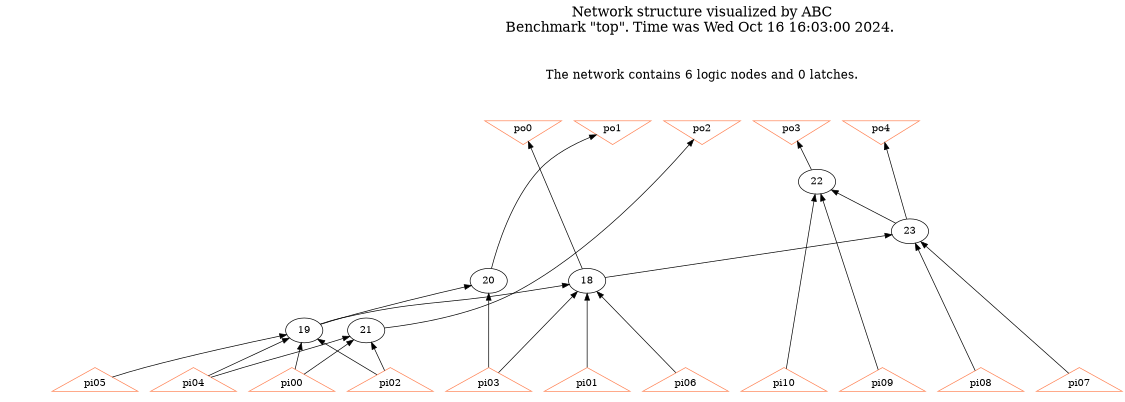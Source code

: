 # Network structure generated by ABC

digraph network {
size = "7.5,10";
center = true;
edge [dir = back];

{
  node [shape = plaintext];
  edge [style = invis];
  LevelTitle1 [label=""];
  LevelTitle2 [label=""];
  Level5 [label = ""];
  Level4 [label = ""];
  Level3 [label = ""];
  Level2 [label = ""];
  Level1 [label = ""];
  Level0 [label = ""];
  LevelTitle1 ->  LevelTitle2 ->  Level5 ->  Level4 ->  Level3 ->  Level2 ->  Level1 ->  Level0;
}

{
  rank = same;
  LevelTitle1;
  title1 [shape=plaintext,
          fontsize=20,
          fontname = "Times-Roman",
          label="Network structure visualized by ABC\nBenchmark \"top\". Time was Wed Oct 16 16:03:00 2024. "
         ];
}

{
  rank = same;
  LevelTitle2;
  title2 [shape=plaintext,
          fontsize=18,
          fontname = "Times-Roman",
          label="The network contains 6 logic nodes and 0 latches.\n"
         ];
}

{
  rank = same;
  Level5;
  Node12 [label = "po0", shape = invtriangle, color = coral, fillcolor = coral];
  Node13 [label = "po1", shape = invtriangle, color = coral, fillcolor = coral];
  Node14 [label = "po2", shape = invtriangle, color = coral, fillcolor = coral];
  Node15 [label = "po3", shape = invtriangle, color = coral, fillcolor = coral];
  Node16 [label = "po4", shape = invtriangle, color = coral, fillcolor = coral];
}

{
  rank = same;
  Level4;
  Node22 [label = "22\n", shape = ellipse];
}

{
  rank = same;
  Level3;
  Node23 [label = "23\n", shape = ellipse];
}

{
  rank = same;
  Level2;
  Node18 [label = "18\n", shape = ellipse];
  Node20 [label = "20\n", shape = ellipse];
}

{
  rank = same;
  Level1;
  Node19 [label = "19\n", shape = ellipse];
  Node21 [label = "21\n", shape = ellipse];
}

{
  rank = same;
  Level0;
  Node1 [label = "pi00", shape = triangle, color = coral, fillcolor = coral];
  Node2 [label = "pi01", shape = triangle, color = coral, fillcolor = coral];
  Node3 [label = "pi02", shape = triangle, color = coral, fillcolor = coral];
  Node4 [label = "pi03", shape = triangle, color = coral, fillcolor = coral];
  Node5 [label = "pi04", shape = triangle, color = coral, fillcolor = coral];
  Node6 [label = "pi05", shape = triangle, color = coral, fillcolor = coral];
  Node7 [label = "pi06", shape = triangle, color = coral, fillcolor = coral];
  Node8 [label = "pi07", shape = triangle, color = coral, fillcolor = coral];
  Node9 [label = "pi08", shape = triangle, color = coral, fillcolor = coral];
  Node10 [label = "pi09", shape = triangle, color = coral, fillcolor = coral];
  Node11 [label = "pi10", shape = triangle, color = coral, fillcolor = coral];
}

title1 -> title2 [style = invis];
title2 -> Node12 [style = invis];
title2 -> Node13 [style = invis];
title2 -> Node14 [style = invis];
title2 -> Node15 [style = invis];
title2 -> Node16 [style = invis];
Node12 -> Node13 [style = invis];
Node13 -> Node14 [style = invis];
Node14 -> Node15 [style = invis];
Node15 -> Node16 [style = invis];
Node12 -> Node18 [style = solid];
Node13 -> Node20 [style = solid];
Node14 -> Node21 [style = solid];
Node15 -> Node22 [style = solid];
Node16 -> Node23 [style = solid];
Node18 -> Node19 [style = solid];
Node18 -> Node2 [style = solid];
Node18 -> Node4 [style = solid];
Node18 -> Node7 [style = solid];
Node19 -> Node1 [style = solid];
Node19 -> Node3 [style = solid];
Node19 -> Node5 [style = solid];
Node19 -> Node6 [style = solid];
Node20 -> Node19 [style = solid];
Node20 -> Node4 [style = solid];
Node21 -> Node1 [style = solid];
Node21 -> Node3 [style = solid];
Node21 -> Node5 [style = solid];
Node22 -> Node23 [style = solid];
Node22 -> Node10 [style = solid];
Node22 -> Node11 [style = solid];
Node23 -> Node18 [style = solid];
Node23 -> Node8 [style = solid];
Node23 -> Node9 [style = solid];
}

